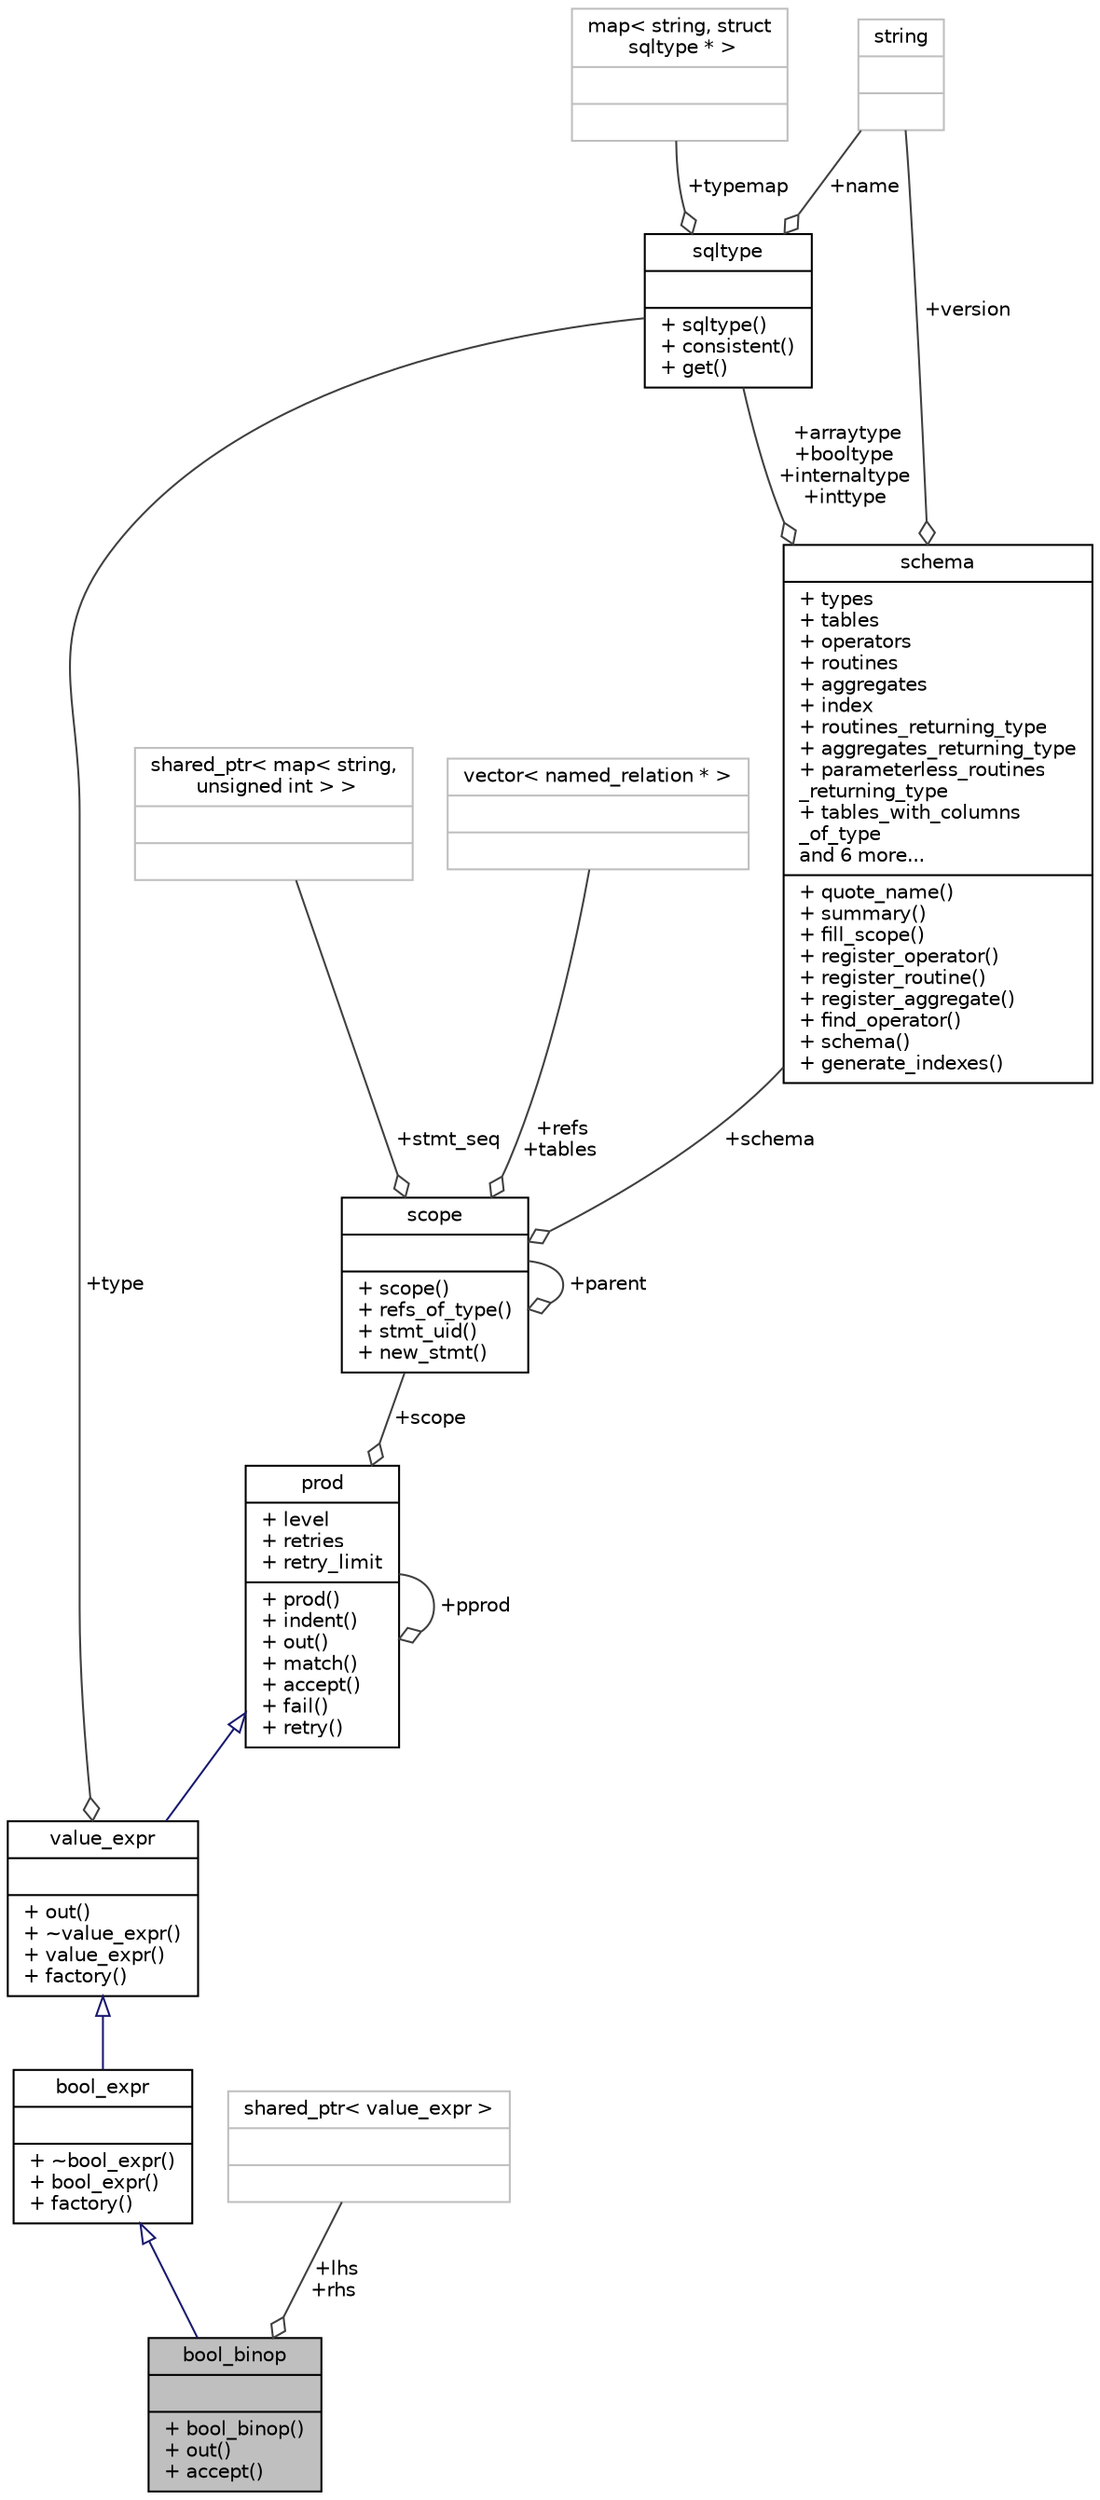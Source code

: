 digraph "bool_binop"
{
 // LATEX_PDF_SIZE
  edge [fontname="Helvetica",fontsize="10",labelfontname="Helvetica",labelfontsize="10"];
  node [fontname="Helvetica",fontsize="10",shape=record];
  Node1 [label="{bool_binop\n||+ bool_binop()\l+ out()\l+ accept()\l}",height=0.2,width=0.4,color="black", fillcolor="grey75", style="filled", fontcolor="black",tooltip=" "];
  Node2 -> Node1 [dir="back",color="midnightblue",fontsize="10",style="solid",arrowtail="onormal",fontname="Helvetica"];
  Node2 [label="{bool_expr\n||+ ~bool_expr()\l+ bool_expr()\l+ factory()\l}",height=0.2,width=0.4,color="black", fillcolor="white", style="filled",URL="$structbool__expr.html",tooltip=" "];
  Node3 -> Node2 [dir="back",color="midnightblue",fontsize="10",style="solid",arrowtail="onormal",fontname="Helvetica"];
  Node3 [label="{value_expr\n||+ out()\l+ ~value_expr()\l+ value_expr()\l+ factory()\l}",height=0.2,width=0.4,color="black", fillcolor="white", style="filled",URL="$structvalue__expr.html",tooltip=" "];
  Node4 -> Node3 [dir="back",color="midnightblue",fontsize="10",style="solid",arrowtail="onormal",fontname="Helvetica"];
  Node4 [label="{prod\n|+ level\l+ retries\l+ retry_limit\l|+ prod()\l+ indent()\l+ out()\l+ match()\l+ accept()\l+ fail()\l+ retry()\l}",height=0.2,width=0.4,color="black", fillcolor="white", style="filled",URL="$structprod.html",tooltip="Base class for AST nodes."];
  Node4 -> Node4 [color="grey25",fontsize="10",style="solid",label=" +pprod" ,arrowhead="odiamond",fontname="Helvetica"];
  Node5 -> Node4 [color="grey25",fontsize="10",style="solid",label=" +scope" ,arrowhead="odiamond",fontname="Helvetica"];
  Node5 [label="{scope\n||+ scope()\l+ refs_of_type()\l+ stmt_uid()\l+ new_stmt()\l}",height=0.2,width=0.4,color="black", fillcolor="white", style="filled",URL="$structscope.html",tooltip=" "];
  Node6 -> Node5 [color="grey25",fontsize="10",style="solid",label=" +schema" ,arrowhead="odiamond",fontname="Helvetica"];
  Node6 [label="{schema\n|+ types\l+ tables\l+ operators\l+ routines\l+ aggregates\l+ index\l+ routines_returning_type\l+ aggregates_returning_type\l+ parameterless_routines\l_returning_type\l+ tables_with_columns\l_of_type\land 6 more...\l|+ quote_name()\l+ summary()\l+ fill_scope()\l+ register_operator()\l+ register_routine()\l+ register_aggregate()\l+ find_operator()\l+ schema()\l+ generate_indexes()\l}",height=0.2,width=0.4,color="black", fillcolor="white", style="filled",URL="$structschema.html",tooltip=" "];
  Node7 -> Node6 [color="grey25",fontsize="10",style="solid",label=" +version" ,arrowhead="odiamond",fontname="Helvetica"];
  Node7 [label="{string\n||}",height=0.2,width=0.4,color="grey75", fillcolor="white", style="filled",tooltip=" "];
  Node8 -> Node6 [color="grey25",fontsize="10",style="solid",label=" +arraytype\n+booltype\n+internaltype\n+inttype" ,arrowhead="odiamond",fontname="Helvetica"];
  Node8 [label="{sqltype\n||+ sqltype()\l+ consistent()\l+ get()\l}",height=0.2,width=0.4,color="black", fillcolor="white", style="filled",URL="$structsqltype.html",tooltip=" "];
  Node9 -> Node8 [color="grey25",fontsize="10",style="solid",label=" +typemap" ,arrowhead="odiamond",fontname="Helvetica"];
  Node9 [label="{map\< string, struct\l sqltype * \>\n||}",height=0.2,width=0.4,color="grey75", fillcolor="white", style="filled",tooltip=" "];
  Node7 -> Node8 [color="grey25",fontsize="10",style="solid",label=" +name" ,arrowhead="odiamond",fontname="Helvetica"];
  Node10 -> Node5 [color="grey25",fontsize="10",style="solid",label=" +stmt_seq" ,arrowhead="odiamond",fontname="Helvetica"];
  Node10 [label="{shared_ptr\< map\< string,\l unsigned int \> \>\n||}",height=0.2,width=0.4,color="grey75", fillcolor="white", style="filled",tooltip=" "];
  Node11 -> Node5 [color="grey25",fontsize="10",style="solid",label=" +refs\n+tables" ,arrowhead="odiamond",fontname="Helvetica"];
  Node11 [label="{vector\< named_relation * \>\n||}",height=0.2,width=0.4,color="grey75", fillcolor="white", style="filled",tooltip=" "];
  Node5 -> Node5 [color="grey25",fontsize="10",style="solid",label=" +parent" ,arrowhead="odiamond",fontname="Helvetica"];
  Node8 -> Node3 [color="grey25",fontsize="10",style="solid",label=" +type" ,arrowhead="odiamond",fontname="Helvetica"];
  Node12 -> Node1 [color="grey25",fontsize="10",style="solid",label=" +lhs\n+rhs" ,arrowhead="odiamond",fontname="Helvetica"];
  Node12 [label="{shared_ptr\< value_expr \>\n||}",height=0.2,width=0.4,color="grey75", fillcolor="white", style="filled",tooltip=" "];
}
